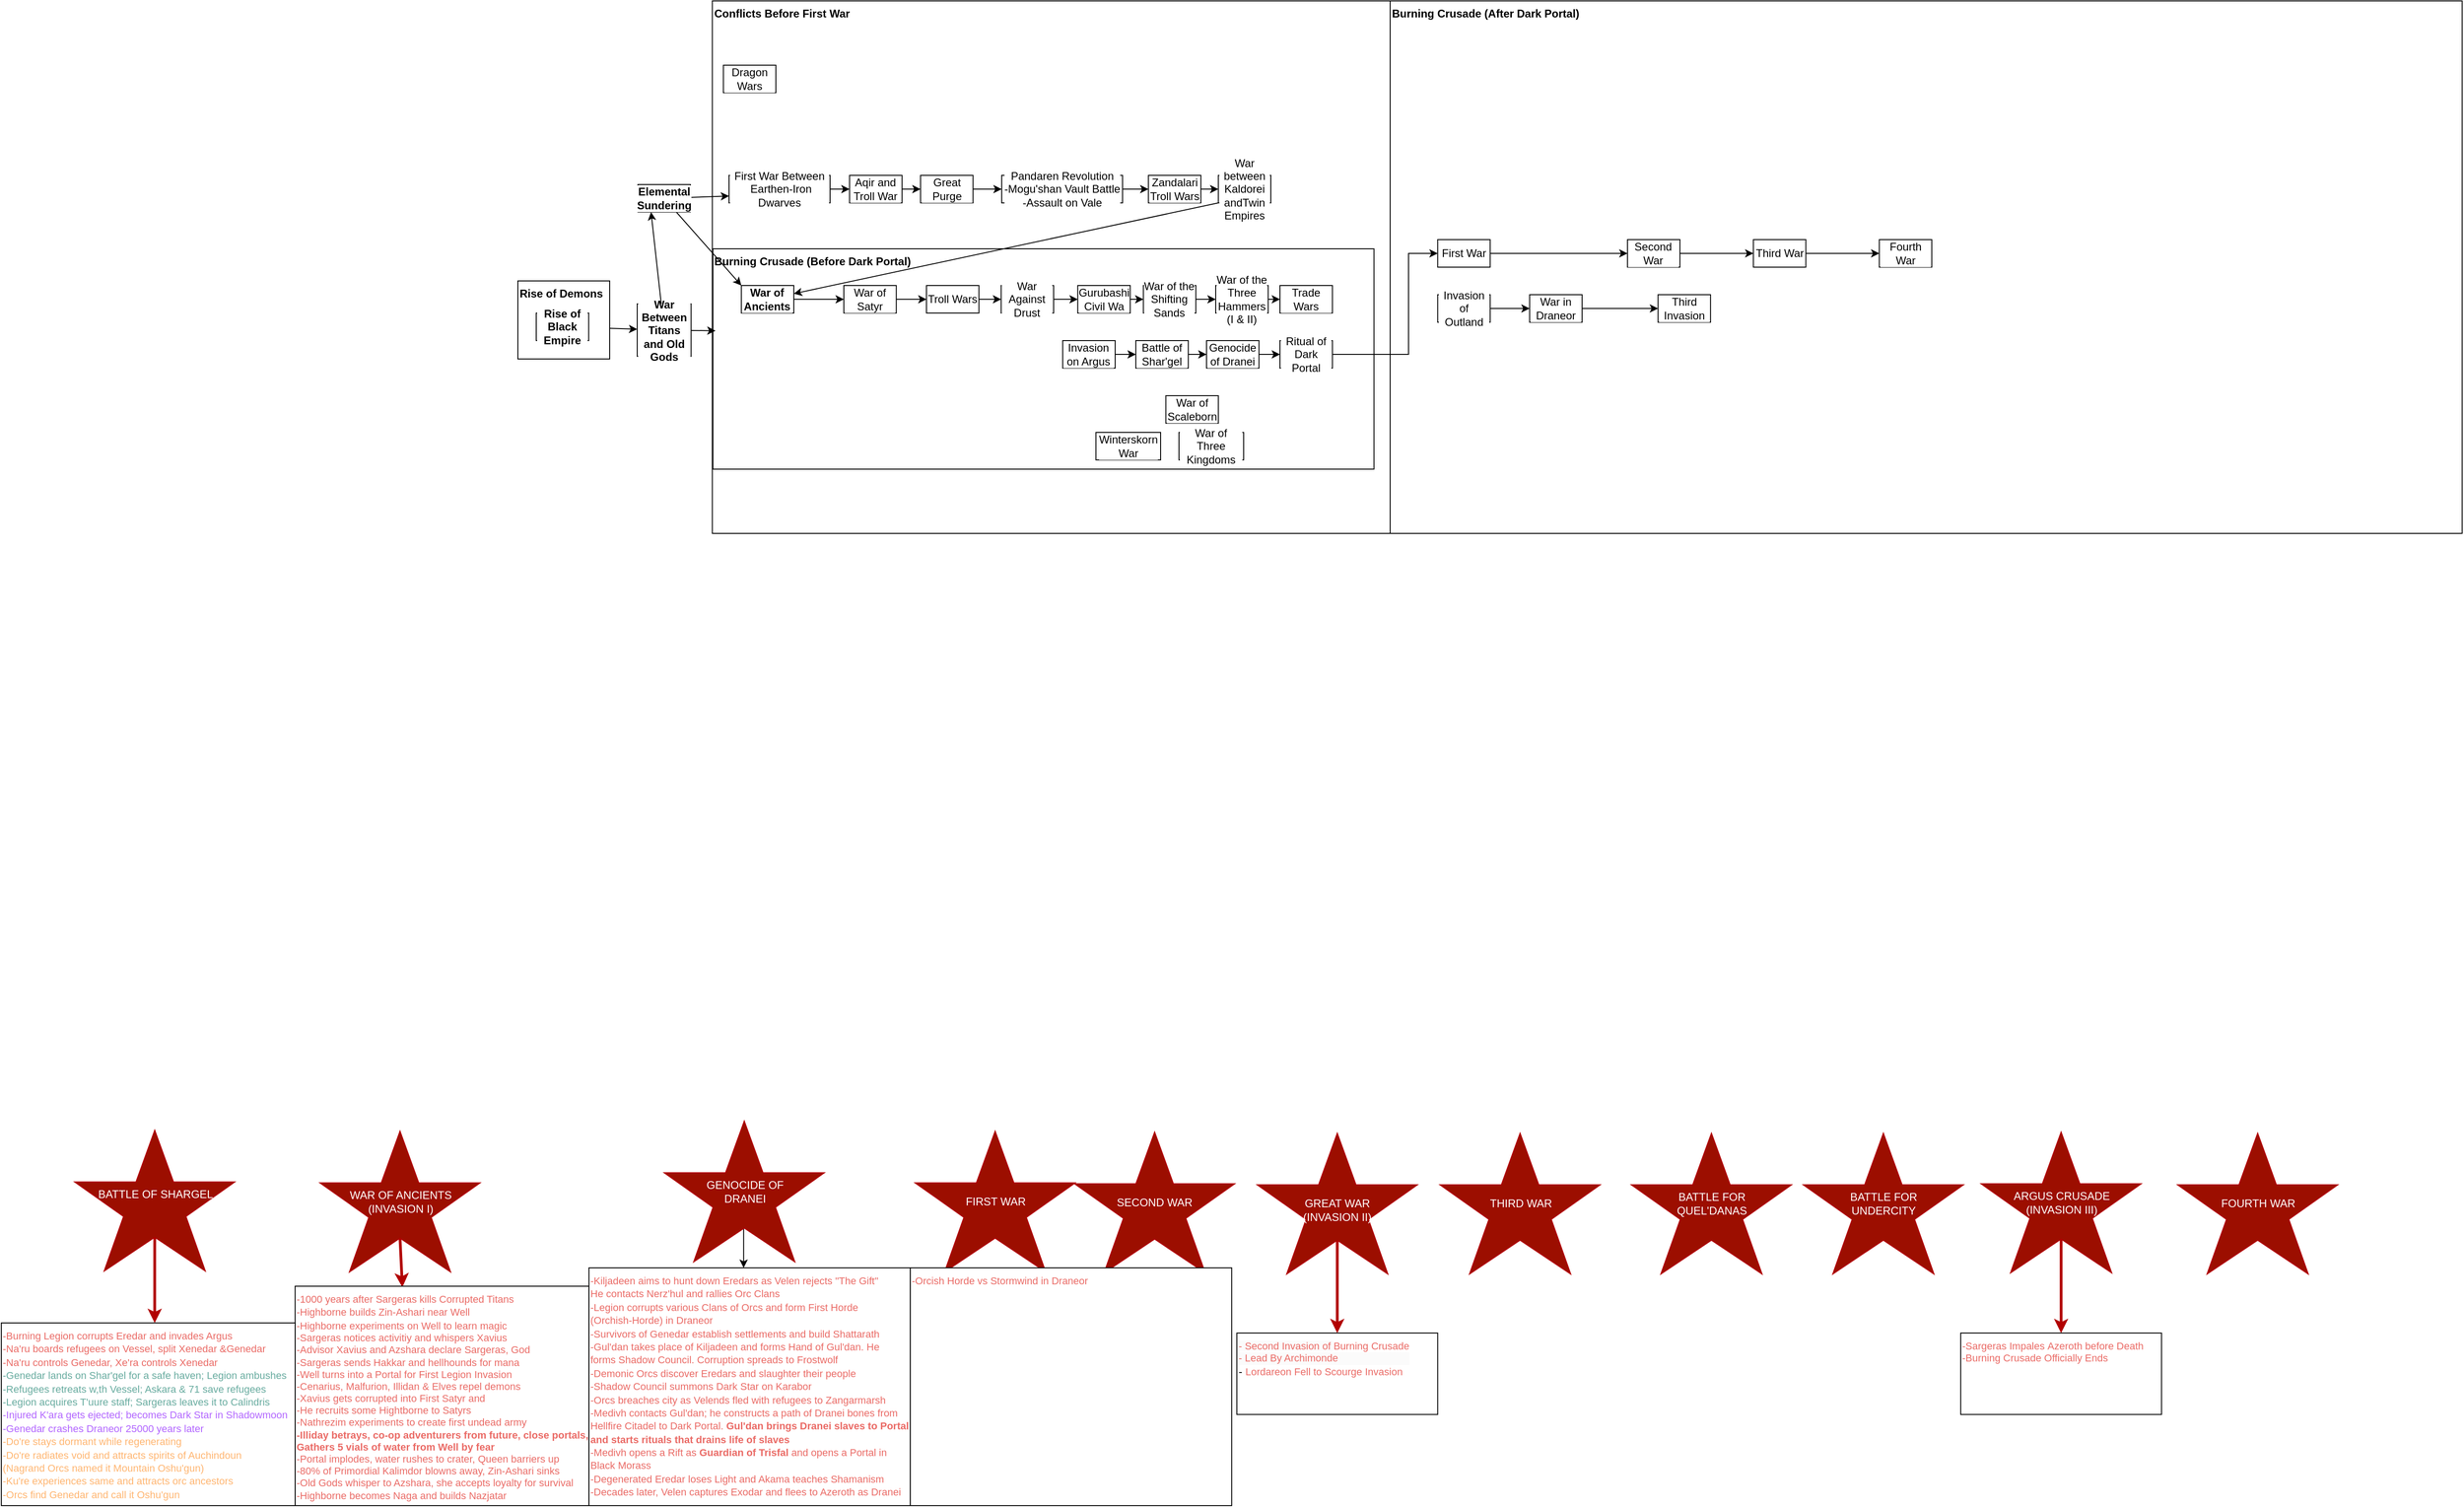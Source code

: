 <mxfile version="25.0.3">
  <diagram name="Page-1" id="KJoU3d3SJdPES4LQAqq6">
    <mxGraphModel dx="2691" dy="-2245" grid="1" gridSize="10" guides="1" tooltips="1" connect="1" arrows="1" fold="1" page="1" pageScale="1" pageWidth="850" pageHeight="1100" math="0" shadow="0">
      <root>
        <mxCell id="0" />
        <mxCell id="1" parent="0" />
        <mxCell id="0KqqUuabSOPp1zFiWMTm-103" style="edgeStyle=orthogonalEdgeStyle;rounded=0;orthogonalLoop=1;jettySize=auto;html=1;entryX=0;entryY=0.5;entryDx=0;entryDy=0;" edge="1" parent="1" target="0KqqUuabSOPp1zFiWMTm-91">
          <mxGeometry relative="1" as="geometry">
            <mxPoint x="1961.76" y="3780" as="sourcePoint" />
          </mxGeometry>
        </mxCell>
        <mxCell id="0KqqUuabSOPp1zFiWMTm-100" value="Burning Crusade (After Dark Portal)" style="rounded=0;whiteSpace=wrap;html=1;strokeColor=default;align=left;verticalAlign=top;fontFamily=Helvetica;fontSize=12;fontColor=#000000;labelBorderColor=none;labelBackgroundColor=default;fillColor=default;fontStyle=1" vertex="1" parent="1">
          <mxGeometry x="1420" y="3300" width="1167.47" height="580" as="geometry" />
        </mxCell>
        <mxCell id="0KqqUuabSOPp1zFiWMTm-1" value="Conflicts Before First War" style="rounded=0;whiteSpace=wrap;html=1;strokeColor=default;align=left;verticalAlign=top;fontFamily=Helvetica;fontSize=12;fontColor=#000000;labelBorderColor=none;labelBackgroundColor=default;fillColor=default;fontStyle=1" vertex="1" parent="1">
          <mxGeometry x="681.79" y="3300" width="738.21" height="580" as="geometry" />
        </mxCell>
        <mxCell id="0KqqUuabSOPp1zFiWMTm-2" value="Burning Crusade (Before Dark Portal)" style="rounded=0;whiteSpace=wrap;html=1;strokeColor=default;align=left;verticalAlign=top;fontFamily=Helvetica;fontSize=12;fontColor=#000000;labelBorderColor=none;labelBackgroundColor=default;fillColor=default;fontStyle=1" vertex="1" parent="1">
          <mxGeometry x="682.38" y="3570" width="720" height="240" as="geometry" />
        </mxCell>
        <mxCell id="0KqqUuabSOPp1zFiWMTm-5" style="edgeStyle=none;shape=connector;rounded=0;orthogonalLoop=1;jettySize=auto;html=1;strokeColor=default;align=center;verticalAlign=middle;fontFamily=Helvetica;fontSize=11;fontColor=default;labelBackgroundColor=default;endArrow=classic;fontStyle=1" edge="1" parent="1" source="0KqqUuabSOPp1zFiWMTm-6" target="0KqqUuabSOPp1zFiWMTm-7">
          <mxGeometry relative="1" as="geometry" />
        </mxCell>
        <mxCell id="0KqqUuabSOPp1zFiWMTm-7" value="War Between Titans and Old Gods" style="rounded=0;whiteSpace=wrap;html=1;strokeColor=default;align=center;verticalAlign=middle;fontFamily=Helvetica;fontSize=12;fontColor=#000000;labelBorderColor=none;labelBackgroundColor=default;fillColor=default;direction=south;fontStyle=1" vertex="1" parent="1">
          <mxGeometry x="600" y="3630" width="58.66" height="57.14" as="geometry" />
        </mxCell>
        <mxCell id="0KqqUuabSOPp1zFiWMTm-11" value="War of Ancients" style="rounded=0;whiteSpace=wrap;html=1;strokeColor=default;align=center;verticalAlign=middle;fontFamily=Helvetica;fontSize=12;fontColor=#000000;labelBorderColor=none;labelBackgroundColor=default;fillColor=default;fontStyle=1" vertex="1" parent="1">
          <mxGeometry x="713.37" y="3610" width="57.14" height="30" as="geometry" />
        </mxCell>
        <mxCell id="0KqqUuabSOPp1zFiWMTm-12" style="rounded=0;orthogonalLoop=1;jettySize=auto;html=1;entryX=0;entryY=0;entryDx=0;entryDy=0;" edge="1" parent="1" source="0KqqUuabSOPp1zFiWMTm-14" target="0KqqUuabSOPp1zFiWMTm-11">
          <mxGeometry relative="1" as="geometry" />
        </mxCell>
        <mxCell id="0KqqUuabSOPp1zFiWMTm-13" style="edgeStyle=none;shape=connector;rounded=0;orthogonalLoop=1;jettySize=auto;html=1;strokeColor=default;align=center;verticalAlign=middle;fontFamily=Helvetica;fontSize=11;fontColor=default;labelBackgroundColor=default;endArrow=classic;entryX=0;entryY=0.75;entryDx=0;entryDy=0;" edge="1" parent="1" source="0KqqUuabSOPp1zFiWMTm-14" target="0KqqUuabSOPp1zFiWMTm-42">
          <mxGeometry relative="1" as="geometry" />
        </mxCell>
        <mxCell id="0KqqUuabSOPp1zFiWMTm-14" value="Elemental Sundering" style="rounded=0;whiteSpace=wrap;html=1;strokeColor=default;align=center;verticalAlign=middle;fontFamily=Helvetica;fontSize=12;fontColor=#000000;labelBorderColor=none;labelBackgroundColor=default;fillColor=default;fontStyle=1" vertex="1" parent="1">
          <mxGeometry x="600.76" y="3500" width="57.14" height="30" as="geometry" />
        </mxCell>
        <mxCell id="0KqqUuabSOPp1zFiWMTm-28" style="edgeStyle=none;shape=connector;rounded=0;orthogonalLoop=1;jettySize=auto;html=1;strokeColor=default;align=center;verticalAlign=middle;fontFamily=Helvetica;fontSize=11;fontColor=default;labelBackgroundColor=default;endArrow=classic;exitX=0;exitY=1;exitDx=0;exitDy=0;" edge="1" parent="1" source="0KqqUuabSOPp1zFiWMTm-29" target="0KqqUuabSOPp1zFiWMTm-11">
          <mxGeometry relative="1" as="geometry" />
        </mxCell>
        <mxCell id="0KqqUuabSOPp1zFiWMTm-29" value="War between Kaldorei andTwin Empires" style="rounded=0;whiteSpace=wrap;html=1;strokeColor=default;align=center;verticalAlign=middle;fontFamily=Helvetica;fontSize=12;fontColor=#000000;labelBorderColor=none;labelBackgroundColor=default;fillColor=default;" vertex="1" parent="1">
          <mxGeometry x="1232.86" y="3490" width="57.14" height="30" as="geometry" />
        </mxCell>
        <mxCell id="0KqqUuabSOPp1zFiWMTm-30" value="" style="edgeStyle=none;shape=connector;rounded=0;orthogonalLoop=1;jettySize=auto;html=1;strokeColor=default;align=center;verticalAlign=middle;fontFamily=Helvetica;fontSize=11;fontColor=default;labelBackgroundColor=default;endArrow=classic;" edge="1" parent="1" source="0KqqUuabSOPp1zFiWMTm-31" target="0KqqUuabSOPp1zFiWMTm-46">
          <mxGeometry relative="1" as="geometry" />
        </mxCell>
        <mxCell id="0KqqUuabSOPp1zFiWMTm-31" value="War of Satyr" style="rounded=0;whiteSpace=wrap;html=1;strokeColor=default;align=center;verticalAlign=middle;fontFamily=Helvetica;fontSize=12;fontColor=#000000;labelBorderColor=none;labelBackgroundColor=default;fillColor=default;" vertex="1" parent="1">
          <mxGeometry x="825.0" y="3610" width="57.14" height="30" as="geometry" />
        </mxCell>
        <mxCell id="0KqqUuabSOPp1zFiWMTm-32" value="" style="edgeStyle=none;shape=connector;rounded=0;orthogonalLoop=1;jettySize=auto;html=1;strokeColor=default;align=center;verticalAlign=middle;fontFamily=Helvetica;fontSize=11;fontColor=default;labelBackgroundColor=default;endArrow=classic;" edge="1" parent="1" source="0KqqUuabSOPp1zFiWMTm-11" target="0KqqUuabSOPp1zFiWMTm-31">
          <mxGeometry relative="1" as="geometry" />
        </mxCell>
        <mxCell id="0KqqUuabSOPp1zFiWMTm-33" style="edgeStyle=none;shape=connector;rounded=0;orthogonalLoop=1;jettySize=auto;html=1;strokeColor=default;align=center;verticalAlign=middle;fontFamily=Helvetica;fontSize=11;fontColor=default;labelBackgroundColor=default;endArrow=classic;" edge="1" parent="1" source="0KqqUuabSOPp1zFiWMTm-34" target="0KqqUuabSOPp1zFiWMTm-29">
          <mxGeometry relative="1" as="geometry">
            <mxPoint x="1240" y="3505" as="targetPoint" />
          </mxGeometry>
        </mxCell>
        <mxCell id="0KqqUuabSOPp1zFiWMTm-34" value="Zandalari Troll Wars" style="rounded=0;whiteSpace=wrap;html=1;strokeColor=default;align=center;verticalAlign=middle;fontFamily=Helvetica;fontSize=12;fontColor=#000000;labelBorderColor=none;labelBackgroundColor=default;fillColor=default;" vertex="1" parent="1">
          <mxGeometry x="1156.71" y="3490" width="57.14" height="30" as="geometry" />
        </mxCell>
        <mxCell id="0KqqUuabSOPp1zFiWMTm-35" value="" style="edgeStyle=none;shape=connector;rounded=0;orthogonalLoop=1;jettySize=auto;html=1;strokeColor=default;align=center;verticalAlign=middle;fontFamily=Helvetica;fontSize=11;fontColor=default;labelBackgroundColor=default;endArrow=classic;" edge="1" parent="1" source="0KqqUuabSOPp1zFiWMTm-36" target="0KqqUuabSOPp1zFiWMTm-34">
          <mxGeometry relative="1" as="geometry" />
        </mxCell>
        <mxCell id="0KqqUuabSOPp1zFiWMTm-36" value="Pandaren Revolution&lt;div&gt;-Mogu&#39;shan Vault Battle&lt;/div&gt;&lt;div&gt;-Assault on Vale&lt;/div&gt;" style="rounded=0;whiteSpace=wrap;html=1;strokeColor=default;align=center;verticalAlign=middle;fontFamily=Helvetica;fontSize=12;fontColor=#000000;labelBorderColor=none;labelBackgroundColor=default;fillColor=default;" vertex="1" parent="1">
          <mxGeometry x="996.92" y="3490" width="131.65" height="30" as="geometry" />
        </mxCell>
        <mxCell id="0KqqUuabSOPp1zFiWMTm-37" value="" style="edgeStyle=none;shape=connector;rounded=0;orthogonalLoop=1;jettySize=auto;html=1;strokeColor=default;align=center;verticalAlign=middle;fontFamily=Helvetica;fontSize=11;fontColor=default;labelBackgroundColor=default;endArrow=classic;" edge="1" parent="1" source="0KqqUuabSOPp1zFiWMTm-38" target="0KqqUuabSOPp1zFiWMTm-36">
          <mxGeometry relative="1" as="geometry" />
        </mxCell>
        <mxCell id="0KqqUuabSOPp1zFiWMTm-38" value="Great Purge" style="rounded=0;whiteSpace=wrap;html=1;strokeColor=default;align=center;verticalAlign=middle;fontFamily=Helvetica;fontSize=12;fontColor=#000000;labelBorderColor=none;labelBackgroundColor=default;fillColor=default;" vertex="1" parent="1">
          <mxGeometry x="908.57" y="3490" width="57.14" height="30" as="geometry" />
        </mxCell>
        <mxCell id="0KqqUuabSOPp1zFiWMTm-39" style="edgeStyle=none;shape=connector;rounded=0;orthogonalLoop=1;jettySize=auto;html=1;entryX=0;entryY=0.5;entryDx=0;entryDy=0;strokeColor=default;align=center;verticalAlign=middle;fontFamily=Helvetica;fontSize=11;fontColor=default;labelBackgroundColor=default;endArrow=classic;" edge="1" parent="1" source="0KqqUuabSOPp1zFiWMTm-40" target="0KqqUuabSOPp1zFiWMTm-38">
          <mxGeometry relative="1" as="geometry" />
        </mxCell>
        <mxCell id="0KqqUuabSOPp1zFiWMTm-40" value="Aqir and Troll War" style="rounded=0;whiteSpace=wrap;html=1;strokeColor=default;align=center;verticalAlign=middle;fontFamily=Helvetica;fontSize=12;fontColor=#000000;labelBorderColor=none;labelBackgroundColor=default;fillColor=default;" vertex="1" parent="1">
          <mxGeometry x="831.25" y="3490" width="57.14" height="30" as="geometry" />
        </mxCell>
        <mxCell id="0KqqUuabSOPp1zFiWMTm-41" style="edgeStyle=none;shape=connector;rounded=0;orthogonalLoop=1;jettySize=auto;html=1;strokeColor=default;align=center;verticalAlign=middle;fontFamily=Helvetica;fontSize=11;fontColor=default;labelBackgroundColor=default;endArrow=classic;" edge="1" parent="1" source="0KqqUuabSOPp1zFiWMTm-42" target="0KqqUuabSOPp1zFiWMTm-40">
          <mxGeometry relative="1" as="geometry" />
        </mxCell>
        <mxCell id="0KqqUuabSOPp1zFiWMTm-42" value="First War Between&lt;div&gt;&amp;nbsp;Earthen-Iron Dwarves&lt;/div&gt;" style="rounded=0;whiteSpace=wrap;html=1;strokeColor=default;align=center;verticalAlign=middle;fontFamily=Helvetica;fontSize=12;fontColor=#000000;labelBorderColor=none;labelBackgroundColor=default;fillColor=default;" vertex="1" parent="1">
          <mxGeometry x="700" y="3490" width="110" height="30" as="geometry" />
        </mxCell>
        <mxCell id="0KqqUuabSOPp1zFiWMTm-43" style="edgeStyle=none;shape=connector;rounded=0;orthogonalLoop=1;jettySize=auto;html=1;entryX=0.25;entryY=1;entryDx=0;entryDy=0;strokeColor=default;align=center;verticalAlign=middle;fontFamily=Helvetica;fontSize=11;fontColor=default;labelBackgroundColor=default;endArrow=classic;" edge="1" parent="1" source="0KqqUuabSOPp1zFiWMTm-7" target="0KqqUuabSOPp1zFiWMTm-14">
          <mxGeometry relative="1" as="geometry" />
        </mxCell>
        <mxCell id="0KqqUuabSOPp1zFiWMTm-44" style="edgeStyle=none;shape=connector;rounded=0;orthogonalLoop=1;jettySize=auto;html=1;entryX=0.004;entryY=0.372;entryDx=0;entryDy=0;entryPerimeter=0;strokeColor=default;align=center;verticalAlign=middle;fontFamily=Helvetica;fontSize=11;fontColor=default;labelBackgroundColor=default;endArrow=classic;" edge="1" parent="1" source="0KqqUuabSOPp1zFiWMTm-7" target="0KqqUuabSOPp1zFiWMTm-2">
          <mxGeometry relative="1" as="geometry" />
        </mxCell>
        <mxCell id="0KqqUuabSOPp1zFiWMTm-45" value="" style="edgeStyle=none;shape=connector;rounded=0;orthogonalLoop=1;jettySize=auto;html=1;strokeColor=default;align=center;verticalAlign=middle;fontFamily=Helvetica;fontSize=11;fontColor=default;labelBackgroundColor=default;endArrow=classic;" edge="1" parent="1" source="0KqqUuabSOPp1zFiWMTm-46" target="0KqqUuabSOPp1zFiWMTm-48">
          <mxGeometry relative="1" as="geometry" />
        </mxCell>
        <mxCell id="0KqqUuabSOPp1zFiWMTm-46" value="Troll Wars" style="rounded=0;whiteSpace=wrap;html=1;strokeColor=default;align=center;verticalAlign=middle;fontFamily=Helvetica;fontSize=12;fontColor=#000000;labelBorderColor=none;labelBackgroundColor=default;fillColor=default;" vertex="1" parent="1">
          <mxGeometry x="915.0" y="3610" width="57.14" height="30" as="geometry" />
        </mxCell>
        <mxCell id="0KqqUuabSOPp1zFiWMTm-47" value="" style="edgeStyle=none;shape=connector;rounded=0;orthogonalLoop=1;jettySize=auto;html=1;strokeColor=default;align=center;verticalAlign=middle;fontFamily=Helvetica;fontSize=11;fontColor=default;labelBackgroundColor=default;endArrow=classic;" edge="1" parent="1" source="0KqqUuabSOPp1zFiWMTm-48" target="0KqqUuabSOPp1zFiWMTm-50">
          <mxGeometry relative="1" as="geometry" />
        </mxCell>
        <mxCell id="0KqqUuabSOPp1zFiWMTm-48" value="War Against Drust" style="rounded=0;whiteSpace=wrap;html=1;strokeColor=default;align=center;verticalAlign=middle;fontFamily=Helvetica;fontSize=12;fontColor=#000000;labelBorderColor=none;labelBackgroundColor=default;fillColor=default;" vertex="1" parent="1">
          <mxGeometry x="996.34" y="3610" width="57.14" height="30" as="geometry" />
        </mxCell>
        <mxCell id="0KqqUuabSOPp1zFiWMTm-49" value="" style="edgeStyle=none;shape=connector;rounded=0;orthogonalLoop=1;jettySize=auto;html=1;strokeColor=default;align=center;verticalAlign=middle;fontFamily=Helvetica;fontSize=11;fontColor=default;labelBackgroundColor=default;endArrow=classic;" edge="1" parent="1" source="0KqqUuabSOPp1zFiWMTm-50" target="0KqqUuabSOPp1zFiWMTm-52">
          <mxGeometry relative="1" as="geometry" />
        </mxCell>
        <mxCell id="0KqqUuabSOPp1zFiWMTm-50" value="Gurubashi Civil Wa" style="rounded=0;whiteSpace=wrap;html=1;strokeColor=default;align=center;verticalAlign=middle;fontFamily=Helvetica;fontSize=12;fontColor=#000000;labelBorderColor=none;labelBackgroundColor=default;fillColor=default;" vertex="1" parent="1">
          <mxGeometry x="1079.75" y="3610" width="57.14" height="30" as="geometry" />
        </mxCell>
        <mxCell id="0KqqUuabSOPp1zFiWMTm-51" value="" style="edgeStyle=none;shape=connector;rounded=0;orthogonalLoop=1;jettySize=auto;html=1;strokeColor=default;align=center;verticalAlign=middle;fontFamily=Helvetica;fontSize=11;fontColor=default;labelBackgroundColor=default;endArrow=classic;" edge="1" parent="1" source="0KqqUuabSOPp1zFiWMTm-52" target="0KqqUuabSOPp1zFiWMTm-54">
          <mxGeometry relative="1" as="geometry" />
        </mxCell>
        <mxCell id="0KqqUuabSOPp1zFiWMTm-52" value="War of the Shifting Sands" style="rounded=0;whiteSpace=wrap;html=1;strokeColor=default;align=center;verticalAlign=middle;fontFamily=Helvetica;fontSize=12;fontColor=#000000;labelBorderColor=none;labelBackgroundColor=default;fillColor=default;" vertex="1" parent="1">
          <mxGeometry x="1151.24" y="3610" width="57.14" height="30" as="geometry" />
        </mxCell>
        <mxCell id="0KqqUuabSOPp1zFiWMTm-53" value="" style="edgeStyle=none;shape=connector;rounded=0;orthogonalLoop=1;jettySize=auto;html=1;strokeColor=default;align=center;verticalAlign=middle;fontFamily=Helvetica;fontSize=11;fontColor=default;labelBackgroundColor=default;endArrow=classic;" edge="1" parent="1" source="0KqqUuabSOPp1zFiWMTm-54" target="0KqqUuabSOPp1zFiWMTm-55">
          <mxGeometry relative="1" as="geometry" />
        </mxCell>
        <mxCell id="0KqqUuabSOPp1zFiWMTm-54" value="War of the Three Hammers&lt;div&gt;(I &amp;amp; II)&lt;/div&gt;" style="rounded=0;whiteSpace=wrap;html=1;strokeColor=default;align=center;verticalAlign=middle;fontFamily=Helvetica;fontSize=12;fontColor=#000000;labelBorderColor=none;labelBackgroundColor=default;fillColor=default;" vertex="1" parent="1">
          <mxGeometry x="1230" y="3610" width="57.14" height="30" as="geometry" />
        </mxCell>
        <mxCell id="0KqqUuabSOPp1zFiWMTm-55" value="Trade Wars" style="rounded=0;whiteSpace=wrap;html=1;strokeColor=default;align=center;verticalAlign=middle;fontFamily=Helvetica;fontSize=12;fontColor=#000000;labelBorderColor=none;labelBackgroundColor=default;fillColor=default;" vertex="1" parent="1">
          <mxGeometry x="1300.0" y="3610" width="57.14" height="30" as="geometry" />
        </mxCell>
        <mxCell id="0KqqUuabSOPp1zFiWMTm-58" style="edgeStyle=orthogonalEdgeStyle;rounded=0;orthogonalLoop=1;jettySize=auto;html=1;entryX=0.522;entryY=0;entryDx=0;entryDy=0;exitX=0.5;exitY=0.76;exitDx=0;exitDy=0;exitPerimeter=0;entryPerimeter=0;strokeColor=#b20000;strokeWidth=3;" edge="1" parent="1" source="0KqqUuabSOPp1zFiWMTm-59" target="0KqqUuabSOPp1zFiWMTm-74">
          <mxGeometry relative="1" as="geometry">
            <Array as="points">
              <mxPoint x="74.41" y="4657" />
            </Array>
          </mxGeometry>
        </mxCell>
        <mxCell id="0KqqUuabSOPp1zFiWMTm-59" value="BATTLE OF SHARGEL&lt;div&gt;&lt;br&gt;&lt;/div&gt;" style="verticalLabelPosition=middle;verticalAlign=middle;html=1;shape=mxgraph.basic.star;fillColor=#9C0E00;strokeColor=#B20000;fontColor=#ffffff;labelPosition=center;align=center;" vertex="1" parent="1">
          <mxGeometry x="-12.84" y="4530" width="174.75" height="153.63" as="geometry" />
        </mxCell>
        <mxCell id="0KqqUuabSOPp1zFiWMTm-60" value="&lt;div&gt;WAR OF ANCIENTS&lt;/div&gt;&lt;div&gt;(INVASION I)&lt;/div&gt;" style="verticalLabelPosition=middle;verticalAlign=middle;html=1;shape=mxgraph.basic.star;fillColor=#9C0E00;strokeColor=#B20000;fontColor=#ffffff;labelPosition=center;align=center;" vertex="1" parent="1">
          <mxGeometry x="254.27" y="4531" width="174.75" height="153.63" as="geometry" />
        </mxCell>
        <mxCell id="0KqqUuabSOPp1zFiWMTm-61" value="" style="edgeStyle=none;shape=connector;rounded=0;orthogonalLoop=1;jettySize=auto;html=1;entryX=0.365;entryY=0.005;entryDx=0;entryDy=0;strokeColor=#B20000;align=center;verticalAlign=middle;fontFamily=Helvetica;fontSize=11;fontColor=#EA6B66;labelBackgroundColor=none;resizable=1;endArrow=classic;fillColor=#e51400;strokeWidth=3;exitX=0.5;exitY=0.76;exitDx=0;exitDy=0;exitPerimeter=0;entryPerimeter=0;" edge="1" parent="1" source="0KqqUuabSOPp1zFiWMTm-60" target="0KqqUuabSOPp1zFiWMTm-62">
          <mxGeometry x="0.2" y="-3" relative="1" as="geometry">
            <mxPoint as="offset" />
            <mxPoint x="347.41" y="4780" as="targetPoint" />
          </mxGeometry>
        </mxCell>
        <mxCell id="0KqqUuabSOPp1zFiWMTm-62" value="&lt;span style=&quot;color: rgb(234, 107, 102); font-size: 11px; text-wrap-mode: nowrap;&quot;&gt;-1000 years after Sargeras kills Corrupted Titans&lt;/span&gt;&lt;div&gt;&lt;font color=&quot;#ea6b66&quot;&gt;&lt;span style=&quot;font-size: 11px; text-wrap-mode: nowrap;&quot;&gt;-Highborne builds Zin-Ashari near Well&lt;br&gt;&lt;/span&gt;&lt;/font&gt;&lt;div&gt;&lt;span style=&quot;color: rgb(234, 107, 102); font-size: 11px; text-wrap-mode: nowrap;&quot;&gt;-Highborne e&lt;/span&gt;&lt;span style=&quot;color: rgb(234, 107, 102); font-size: 11px; text-wrap-mode: nowrap; background-color: initial;&quot;&gt;xperiments on Well to learn magic&lt;/span&gt;&lt;/div&gt;&lt;div&gt;&lt;div style=&quot;color: rgb(234, 107, 102); font-size: 11px; text-wrap-mode: nowrap;&quot;&gt;-Sargeras notices activitiy and whispers Xavius&lt;/div&gt;&lt;div style=&quot;color: rgb(234, 107, 102); font-size: 11px; text-wrap-mode: nowrap;&quot;&gt;-Advisor Xavius and Azshara declare Sargeras, God&lt;/div&gt;&lt;div style=&quot;color: rgb(234, 107, 102); font-size: 11px; text-wrap-mode: nowrap;&quot;&gt;-Sargeras sends Hakkar and hellhounds for mana&lt;span style=&quot;background-color: initial;&quot;&gt;&amp;nbsp;&lt;/span&gt;&lt;/div&gt;&lt;div style=&quot;color: rgb(234, 107, 102); font-size: 11px; text-wrap-mode: nowrap;&quot;&gt;-Well turns into a Portal for First Legion Invasion&lt;span style=&quot;background-color: initial;&quot;&gt;&amp;nbsp;&lt;/span&gt;&lt;/div&gt;&lt;div style=&quot;color: rgb(234, 107, 102); font-size: 11px; text-wrap-mode: nowrap;&quot;&gt;&lt;span style=&quot;background-color: initial;&quot;&gt;-Cenarius, Malfurion, Illidan &amp;amp; Elves repel demons&lt;/span&gt;&lt;/div&gt;&lt;div style=&quot;color: rgb(234, 107, 102); font-size: 11px; text-wrap-mode: nowrap;&quot;&gt;&lt;span style=&quot;background-color: initial;&quot;&gt;-Xavius gets corrupted into First Satyr and&lt;/span&gt;&lt;/div&gt;&lt;div style=&quot;color: rgb(234, 107, 102); font-size: 11px; text-wrap-mode: nowrap;&quot;&gt;&lt;span style=&quot;background-color: initial;&quot;&gt;-He recruits some Hightborne to Satyrs&lt;/span&gt;&lt;/div&gt;&lt;div style=&quot;color: rgb(234, 107, 102); font-size: 11px; text-wrap-mode: nowrap;&quot;&gt;&lt;span style=&quot;background-color: initial;&quot;&gt;-Nathrezim experiments to create first undead army&lt;/span&gt;&lt;/div&gt;&lt;div style=&quot;color: rgb(234, 107, 102); font-size: 11px; text-wrap-mode: nowrap;&quot;&gt;&lt;span style=&quot;background-color: initial;&quot;&gt;&lt;b&gt;-Illiday betrays, co-op adventurers from future, close portals,&lt;/b&gt;&lt;/span&gt;&lt;/div&gt;&lt;div style=&quot;color: rgb(234, 107, 102); font-size: 11px; text-wrap-mode: nowrap;&quot;&gt;&lt;span style=&quot;background-color: initial;&quot;&gt;&lt;b&gt;Gathers 5 vials of water from Well by fear&lt;/b&gt;&lt;/span&gt;&lt;/div&gt;&lt;div style=&quot;color: rgb(234, 107, 102); font-size: 11px; text-wrap-mode: nowrap;&quot;&gt;&lt;span style=&quot;background-color: initial;&quot;&gt;-Portal implodes, water rushes to crater, Queen barriers up&lt;span style=&quot;white-space: pre;&quot;&gt;&#x9;&lt;/span&gt;&lt;/span&gt;&lt;/div&gt;&lt;div style=&quot;color: rgb(234, 107, 102); font-size: 11px; text-wrap-mode: nowrap;&quot;&gt;-80% of Primordial Kalimdor blowns away,&amp;nbsp;&lt;span style=&quot;background-color: initial;&quot;&gt;Zin-Ashari sinks&lt;/span&gt;&lt;/div&gt;&lt;div style=&quot;color: rgb(234, 107, 102); font-size: 11px; text-wrap-mode: nowrap;&quot;&gt;&lt;span style=&quot;background-color: initial;&quot;&gt;-Old Gods whisper to Azshara, she accepts loyalty for survival&lt;/span&gt;&lt;/div&gt;&lt;div style=&quot;color: rgb(234, 107, 102); font-size: 11px; text-wrap-mode: nowrap;&quot;&gt;&lt;span style=&quot;background-color: initial;&quot;&gt;-Highborne becomes Naga and builds Nazjatar&lt;/span&gt;&lt;/div&gt;&lt;/div&gt;&lt;/div&gt;" style="whiteSpace=wrap;html=1;align=left;verticalAlign=top;" vertex="1" parent="1">
          <mxGeometry x="227.41" y="4700" width="320" height="239" as="geometry" />
        </mxCell>
        <mxCell id="0KqqUuabSOPp1zFiWMTm-63" value="FIRST WAR" style="verticalLabelPosition=middle;verticalAlign=middle;html=1;shape=mxgraph.basic.star;fillColor=#9C0E00;strokeColor=#B20000;fontColor=#ffffff;labelPosition=center;align=center;" vertex="1" parent="1">
          <mxGeometry x="902.41" y="4531" width="174.75" height="153.63" as="geometry" />
        </mxCell>
        <mxCell id="0KqqUuabSOPp1zFiWMTm-64" value="SECOND WAR" style="verticalLabelPosition=middle;verticalAlign=middle;html=1;shape=mxgraph.basic.star;fillColor=#9C0E00;strokeColor=#B20000;fontColor=#ffffff;labelPosition=center;align=center;" vertex="1" parent="1">
          <mxGeometry x="1076.12" y="4532" width="174.75" height="153.63" as="geometry" />
        </mxCell>
        <mxCell id="0KqqUuabSOPp1zFiWMTm-65" value="" style="edgeStyle=none;shape=connector;rounded=0;orthogonalLoop=1;jettySize=auto;html=1;strokeColor=#B20000;align=center;verticalAlign=middle;fontFamily=Helvetica;fontSize=11;fontColor=#EA6B66;labelBackgroundColor=none;resizable=1;endArrow=classic;fillColor=#e51400;strokeWidth=3;fontStyle=1;exitX=0.5;exitY=0.76;exitDx=0;exitDy=0;exitPerimeter=0;" edge="1" parent="1" source="0KqqUuabSOPp1zFiWMTm-66" target="0KqqUuabSOPp1zFiWMTm-67">
          <mxGeometry relative="1" as="geometry">
            <mxPoint x="1359.78" y="4741" as="targetPoint" />
          </mxGeometry>
        </mxCell>
        <mxCell id="0KqqUuabSOPp1zFiWMTm-66" value="&lt;div&gt;&lt;span style=&quot;background-color: initial;&quot;&gt;&lt;font&gt;&lt;br&gt;&lt;/font&gt;&lt;/span&gt;&lt;/div&gt;&lt;div&gt;&lt;span style=&quot;background-color: initial;&quot;&gt;&lt;font&gt;GREAT WAR&lt;/font&gt;&lt;/span&gt;&lt;/div&gt;&lt;div&gt;&lt;font&gt;(INVASION II)&lt;/font&gt;&lt;/div&gt;" style="verticalLabelPosition=middle;verticalAlign=middle;html=1;shape=mxgraph.basic.star;fillColor=#9C0E00;strokeColor=#B20000;fontColor=#ffffff;labelPosition=center;align=center;" vertex="1" parent="1">
          <mxGeometry x="1275.03" y="4533.18" width="174.75" height="153.63" as="geometry" />
        </mxCell>
        <mxCell id="0KqqUuabSOPp1zFiWMTm-67" value="&lt;span style=&quot;color: rgb(234, 107, 102); font-family: Helvetica; font-size: 11px; font-style: normal; font-variant-ligatures: normal; font-variant-caps: normal; letter-spacing: normal; orphans: 2; text-indent: 0px; text-transform: none; widows: 2; word-spacing: 0px; -webkit-text-stroke-width: 0px; white-space: nowrap; background-color: rgb(251, 251, 251); text-decoration-thickness: initial; text-decoration-style: initial; text-decoration-color: initial; float: none; display: inline !important;&quot;&gt;- Second Invasion of&amp;nbsp;&lt;/span&gt;&lt;span style=&quot;color: rgb(234, 107, 102); font-size: 11px; text-wrap-mode: nowrap;&quot;&gt;Burning Crusade&lt;/span&gt;&lt;div style=&quot;forced-color-adjust: none; color: rgb(234, 107, 102); font-family: Helvetica; font-size: 11px; font-style: normal; font-variant-ligatures: normal; font-variant-caps: normal; letter-spacing: normal; orphans: 2; text-indent: 0px; text-transform: none; widows: 2; word-spacing: 0px; -webkit-text-stroke-width: 0px; white-space: nowrap; background-color: rgb(251, 251, 251); text-decoration-thickness: initial; text-decoration-style: initial; text-decoration-color: initial;&quot;&gt;- Lead By Archimonde&lt;/div&gt;&lt;div&gt;-&amp;nbsp;&lt;span style=&quot;color: rgb(234, 107, 102); font-size: 11px; text-align: center; text-wrap-mode: nowrap; background-color: initial;&quot;&gt;Lordareon Fell to&amp;nbsp;&lt;/span&gt;&lt;span style=&quot;color: rgb(234, 107, 102); font-size: 11px; text-align: center; text-wrap-mode: nowrap; background-color: initial;&quot;&gt;Scourge Invasion&lt;/span&gt;&lt;/div&gt;" style="whiteSpace=wrap;html=1;align=left;verticalAlign=top;fontStyle=0" vertex="1" parent="1">
          <mxGeometry x="1253.05" y="4751" width="218.71" height="88.71" as="geometry" />
        </mxCell>
        <mxCell id="0KqqUuabSOPp1zFiWMTm-68" value="THIRD WAR" style="verticalLabelPosition=middle;verticalAlign=middle;html=1;shape=mxgraph.basic.star;fillColor=#9C0E00;strokeColor=#B20000;fontColor=#ffffff;labelPosition=center;align=center;" vertex="1" parent="1">
          <mxGeometry x="1474.14" y="4533.18" width="174.75" height="153.63" as="geometry" />
        </mxCell>
        <mxCell id="0KqqUuabSOPp1zFiWMTm-69" value="BATTLE FOR&lt;div&gt;QUEL&#39;DANAS&lt;/div&gt;" style="verticalLabelPosition=middle;verticalAlign=middle;html=1;shape=mxgraph.basic.star;fillColor=#9C0E00;strokeColor=#B20000;fontColor=#ffffff;labelPosition=center;align=center;" vertex="1" parent="1">
          <mxGeometry x="1682.53" y="4533.18" width="174.75" height="153.63" as="geometry" />
        </mxCell>
        <mxCell id="0KqqUuabSOPp1zFiWMTm-70" value="BATTLE FOR&lt;div&gt;UNDERCITY&lt;/div&gt;" style="verticalLabelPosition=middle;verticalAlign=middle;html=1;shape=mxgraph.basic.star;fillColor=#9C0E00;strokeColor=#B20000;fontColor=#ffffff;labelPosition=center;align=center;" vertex="1" parent="1">
          <mxGeometry x="1869.78" y="4533.18" width="174.75" height="153.63" as="geometry" />
        </mxCell>
        <mxCell id="0KqqUuabSOPp1zFiWMTm-71" value="" style="edgeStyle=none;shape=connector;rounded=0;orthogonalLoop=1;jettySize=auto;html=1;strokeColor=#b20000;align=center;verticalAlign=middle;fontFamily=Helvetica;fontSize=11;fontColor=#EA6B66;labelBackgroundColor=none;resizable=1;endArrow=classic;fillColor=#e51400;strokeWidth=3;exitX=0.5;exitY=0.76;exitDx=0;exitDy=0;exitPerimeter=0;" edge="1" parent="1" source="0KqqUuabSOPp1zFiWMTm-72" target="0KqqUuabSOPp1zFiWMTm-73">
          <mxGeometry relative="1" as="geometry">
            <mxPoint x="2142.36" y="4787" as="targetPoint" />
          </mxGeometry>
        </mxCell>
        <mxCell id="0KqqUuabSOPp1zFiWMTm-72" value="&lt;div&gt;ARGUS CRUSADE&lt;/div&gt;&lt;div&gt;(INVASION III)&lt;/div&gt;" style="verticalLabelPosition=middle;verticalAlign=middle;html=1;shape=mxgraph.basic.star;fillColor=#9C0E00;strokeColor=#B20000;fontColor=#ffffff;labelPosition=center;align=center;" vertex="1" parent="1">
          <mxGeometry x="2063.36" y="4532" width="174.75" height="153.63" as="geometry" />
        </mxCell>
        <mxCell id="0KqqUuabSOPp1zFiWMTm-73" value="&lt;span style=&quot;color: rgb(234, 107, 102); font-size: 11px; text-wrap-mode: nowrap;&quot;&gt;-Sargeras Impales&lt;/span&gt;&lt;span style=&quot;color: rgb(234, 107, 102); font-size: 11px; text-wrap-mode: nowrap; background-color: initial;&quot;&gt;&amp;nbsp;Azeroth before Death&lt;/span&gt;&lt;div style=&quot;color: rgb(234, 107, 102); font-size: 11px; text-wrap-mode: nowrap;&quot;&gt;-Burning Crusade Officially Ends&lt;/div&gt;" style="whiteSpace=wrap;html=1;align=left;verticalAlign=top;fontStyle=0" vertex="1" parent="1">
          <mxGeometry x="2041.38" y="4751" width="218.71" height="88.71" as="geometry" />
        </mxCell>
        <mxCell id="0KqqUuabSOPp1zFiWMTm-74" value="&lt;font color=&quot;#ea6b66&quot;&gt;&lt;span style=&quot;font-size: 11px; text-wrap-mode: nowrap;&quot;&gt;-Burning Legion corrupts Eredar and invades Argus&lt;/span&gt;&lt;/font&gt;&lt;div&gt;&lt;font color=&quot;#ea6b66&quot;&gt;&lt;span style=&quot;font-size: 11px; text-wrap-mode: nowrap;&quot;&gt;-Na&#39;ru boards refugees on Vessel, split&amp;nbsp;&lt;/span&gt;&lt;/font&gt;&lt;span style=&quot;font-size: 11px; text-wrap-mode: nowrap; color: rgb(234, 107, 102); background-color: initial;&quot;&gt;Xenedar &amp;amp;Genedar&lt;/span&gt;&lt;/div&gt;&lt;div&gt;&lt;font color=&quot;#ea6b66&quot;&gt;&lt;span style=&quot;font-size: 11px; text-wrap-mode: nowrap;&quot;&gt;-Na&#39;ru controls Genedar, Xe&#39;ra controls Xenedar&lt;/span&gt;&lt;/font&gt;&lt;/div&gt;&lt;div&gt;&lt;span style=&quot;font-size: 11px; text-wrap-mode: nowrap;&quot;&gt;&lt;font color=&quot;#67ab9f&quot;&gt;-Genedar lands on Shar&#39;gel for a safe haven; Legion ambushes&lt;/font&gt;&lt;/span&gt;&lt;/div&gt;&lt;div&gt;&lt;span style=&quot;font-size: 11px; text-wrap-mode: nowrap;&quot;&gt;&lt;font color=&quot;#67ab9f&quot;&gt;-Refugees retreats w,th Vessel; Askara &amp;amp; 71 save refugees&lt;/font&gt;&lt;/span&gt;&lt;/div&gt;&lt;div&gt;&lt;span style=&quot;font-size: 11px; text-wrap-mode: nowrap;&quot;&gt;&lt;font color=&quot;#67ab9f&quot;&gt;-Legion acquires T&#39;uure staff; Sargeras leaves it to Calindris&lt;/font&gt;&lt;/span&gt;&lt;/div&gt;&lt;div&gt;&lt;span style=&quot;font-size: 11px; text-wrap-mode: nowrap;&quot;&gt;&lt;font color=&quot;#b266ff&quot;&gt;-Injured K&#39;ara gets ejected; becomes Dark Star in Shadowmoon&lt;br&gt;&lt;/font&gt;&lt;/span&gt;&lt;div&gt;&lt;div&gt;&lt;div&gt;&lt;span style=&quot;font-size: 11px; text-wrap-mode: nowrap;&quot;&gt;&lt;font color=&quot;#b266ff&quot;&gt;-Genedar crashes Draneor 25000 years later&lt;/font&gt;&lt;/span&gt;&lt;/div&gt;&lt;div&gt;&lt;span style=&quot;font-size: 11px; text-wrap-mode: nowrap;&quot;&gt;&lt;font color=&quot;#ffb570&quot;&gt;-Do&#39;re stays dormant while regenerating&lt;/font&gt;&lt;/span&gt;&lt;/div&gt;&lt;div&gt;&lt;span style=&quot;font-size: 11px; text-wrap-mode: nowrap;&quot;&gt;&lt;font color=&quot;#ffb570&quot;&gt;-Do&#39;re radiates void and attracts spirits of Auchindoun&lt;/font&gt;&lt;/span&gt;&lt;/div&gt;&lt;div&gt;&lt;span style=&quot;font-size: 11px; text-wrap-mode: nowrap;&quot;&gt;&lt;font color=&quot;#ffb570&quot;&gt;(Nagrand Orcs named it Mountain Oshu&#39;gun)&lt;/font&gt;&lt;/span&gt;&lt;/div&gt;&lt;div&gt;&lt;span style=&quot;font-size: 11px; text-wrap-mode: nowrap;&quot;&gt;&lt;font color=&quot;#ffb570&quot;&gt;-Ku&#39;re experiences same and attracts orc ancestors&lt;/font&gt;&lt;/span&gt;&lt;/div&gt;&lt;div&gt;&lt;font color=&quot;#ffb570&quot;&gt;&lt;span style=&quot;font-size: 11px; text-wrap-mode: nowrap;&quot;&gt;-Orcs find Genedar and call it&amp;nbsp;&lt;/span&gt;&lt;span style=&quot;font-size: 11px; text-wrap-mode: nowrap; background-color: initial;&quot;&gt;Oshu&#39;gun&lt;/span&gt;&lt;/font&gt;&lt;/div&gt;&lt;/div&gt;&lt;/div&gt;&lt;/div&gt;" style="html=1;align=left;verticalAlign=top;whiteSpace=wrap;" vertex="1" parent="1">
          <mxGeometry x="-92.55" y="4740" width="320" height="199" as="geometry" />
        </mxCell>
        <mxCell id="0KqqUuabSOPp1zFiWMTm-75" style="edgeStyle=orthogonalEdgeStyle;rounded=0;orthogonalLoop=1;jettySize=auto;html=1;exitX=0.496;exitY=0.747;exitDx=0;exitDy=0;exitPerimeter=0;" edge="1" parent="1" source="0KqqUuabSOPp1zFiWMTm-76" target="0KqqUuabSOPp1zFiWMTm-77">
          <mxGeometry relative="1" as="geometry">
            <Array as="points">
              <mxPoint x="716.41" y="4680" />
              <mxPoint x="716.41" y="4680" />
            </Array>
          </mxGeometry>
        </mxCell>
        <mxCell id="0KqqUuabSOPp1zFiWMTm-76" value="GENOCIDE OF&lt;div&gt;DRANEI&lt;/div&gt;" style="verticalLabelPosition=middle;verticalAlign=middle;html=1;shape=mxgraph.basic.star;fillColor=#9C0E00;strokeColor=#B20000;fontColor=#ffffff;labelPosition=center;align=center;" vertex="1" parent="1">
          <mxGeometry x="629.2" y="4520" width="174.75" height="153.63" as="geometry" />
        </mxCell>
        <mxCell id="0KqqUuabSOPp1zFiWMTm-77" value="&lt;div&gt;&lt;font color=&quot;#ea6b66&quot;&gt;&lt;span style=&quot;font-size: 11px; text-wrap-mode: nowrap;&quot;&gt;-Kiljadeen aims to hunt down Eredars as Velen rejects &quot;The Gift&quot;&lt;/span&gt;&lt;/font&gt;&lt;/div&gt;&lt;div&gt;&lt;font color=&quot;#ea6b66&quot;&gt;&lt;span style=&quot;font-size: 11px; text-wrap-mode: nowrap;&quot;&gt;He contacts Nerz&#39;hul and rallies Orc Clans&lt;/span&gt;&lt;/font&gt;&lt;/div&gt;&lt;div&gt;&lt;font color=&quot;#ea6b66&quot;&gt;&lt;span style=&quot;font-size: 11px; text-wrap-mode: nowrap;&quot;&gt;-Legion corrupts various Clans of Orcs and form&amp;nbsp;&lt;/span&gt;&lt;/font&gt;&lt;font style=&quot;background-color: initial;&quot; color=&quot;#ea6b66&quot;&gt;&lt;span style=&quot;font-size: 11px; text-wrap-mode: nowrap;&quot;&gt;First&amp;nbsp;&lt;/span&gt;&lt;/font&gt;&lt;span style=&quot;background-color: initial; text-wrap-mode: nowrap; color: rgb(234, 107, 102); font-size: 11px;&quot;&gt;Horde&amp;nbsp;&lt;/span&gt;&lt;/div&gt;&lt;div&gt;&lt;span style=&quot;background-color: initial; text-wrap-mode: nowrap; color: rgb(234, 107, 102); font-size: 11px;&quot;&gt;(&lt;/span&gt;&lt;font style=&quot;background-color: initial;&quot; color=&quot;#ea6b66&quot;&gt;&lt;span style=&quot;font-size: 11px; text-wrap-mode: nowrap;&quot;&gt;Orchish-Horde) in&amp;nbsp;&lt;/span&gt;&lt;/font&gt;&lt;span style=&quot;background-color: initial; text-wrap-mode: nowrap; font-size: 11px; color: rgb(234, 107, 102);&quot;&gt;Draneor&lt;/span&gt;&lt;/div&gt;&lt;div&gt;&lt;span style=&quot;background-color: initial; text-wrap-mode: nowrap; font-size: 11px; color: rgb(234, 107, 102);&quot;&gt;-Survivors of Genedar establish settlements and build Shattarath&lt;/span&gt;&lt;/div&gt;&lt;div&gt;&lt;span style=&quot;background-color: initial; text-wrap-mode: nowrap; font-size: 11px; color: rgb(234, 107, 102);&quot;&gt;-Gul&#39;dan takes place of Kiljadeen and forms Hand of Gul&#39;dan. He&lt;/span&gt;&lt;/div&gt;&lt;div&gt;&lt;span style=&quot;background-color: initial; text-wrap-mode: nowrap; font-size: 11px; color: rgb(234, 107, 102);&quot;&gt;forms Shadow Council. Corruption spreads to Frostwolf&lt;/span&gt;&lt;/div&gt;&lt;div&gt;&lt;span style=&quot;background-color: initial; text-wrap-mode: nowrap; font-size: 11px; color: rgb(234, 107, 102);&quot;&gt;-Demonic Orcs discover Eredars and slaughter their people&lt;/span&gt;&lt;/div&gt;&lt;div&gt;&lt;span style=&quot;background-color: initial; color: rgb(234, 107, 102); font-size: 11px; text-wrap-mode: nowrap;&quot;&gt;-Shadow Council summons Dark Star on Karabor&lt;/span&gt;&lt;/div&gt;&lt;div&gt;&lt;span style=&quot;text-wrap-mode: nowrap; background-color: initial; font-size: 11px; color: rgb(234, 107, 102);&quot;&gt;-Orcs breaches city as Velends fled with refugees to Zangarmarsh&lt;/span&gt;&lt;/div&gt;&lt;div&gt;&lt;span style=&quot;text-wrap-mode: nowrap; background-color: initial; color: rgb(234, 107, 102); font-size: 11px;&quot;&gt;-Medivh contacts Gul&#39;dan; he constructs a path of&amp;nbsp;&lt;/span&gt;&lt;span style=&quot;background-color: initial; color: rgb(234, 107, 102); font-size: 11px; text-wrap-mode: nowrap;&quot;&gt;Dranei bones from&amp;nbsp;&lt;/span&gt;&lt;/div&gt;&lt;div&gt;&lt;span style=&quot;background-color: initial; color: rgb(234, 107, 102); font-size: 11px; text-wrap-mode: nowrap;&quot;&gt;Hellfire Citadel to Dark Portal. &lt;b&gt;Gul&#39;dan brings Dranei slaves to Portal&lt;/b&gt;&lt;/span&gt;&lt;/div&gt;&lt;div&gt;&lt;span style=&quot;background-color: initial; color: rgb(234, 107, 102); font-size: 11px; text-wrap-mode: nowrap;&quot;&gt;&lt;b&gt;and starts rituals that drains life of slaves&lt;/b&gt;&amp;nbsp;&lt;/span&gt;&lt;/div&gt;&lt;div&gt;&lt;span style=&quot;background-color: initial; color: rgb(234, 107, 102); font-size: 11px; text-wrap-mode: nowrap;&quot;&gt;-Medivh opens a Rift as&amp;nbsp;&lt;b&gt;Guardian of Trisfal&lt;/b&gt;&amp;nbsp;and opens a Portal in&amp;nbsp;&lt;/span&gt;&lt;/div&gt;&lt;div&gt;&lt;span style=&quot;background-color: initial; color: rgb(234, 107, 102); font-size: 11px; text-wrap-mode: nowrap;&quot;&gt;Black Morass&lt;/span&gt;&lt;/div&gt;&lt;div&gt;&lt;span style=&quot;background-color: initial; color: rgb(234, 107, 102); font-size: 11px; text-wrap-mode: nowrap;&quot;&gt;-Degenerated Eredar loses Light and Akama teaches Shamanism&lt;/span&gt;&lt;/div&gt;&lt;div&gt;&lt;span style=&quot;background-color: initial; color: rgb(234, 107, 102); font-size: 11px; text-wrap-mode: nowrap;&quot;&gt;-Decades later, Velen captures Exodar and flees to Azeroth as Dranei&lt;/span&gt;&lt;/div&gt;" style="html=1;align=left;verticalAlign=top;whiteSpace=wrap;" vertex="1" parent="1">
          <mxGeometry x="547.41" y="4680" width="350" height="259" as="geometry" />
        </mxCell>
        <mxCell id="0KqqUuabSOPp1zFiWMTm-78" value="&lt;div&gt;&lt;font color=&quot;#ea6b66&quot;&gt;&lt;span style=&quot;font-size: 11px; text-wrap-mode: nowrap;&quot;&gt;-Orcish Horde vs Stormwind in Draneor&lt;/span&gt;&lt;/font&gt;&lt;/div&gt;" style="html=1;align=left;verticalAlign=top;whiteSpace=wrap;" vertex="1" parent="1">
          <mxGeometry x="897.41" y="4680" width="350" height="259" as="geometry" />
        </mxCell>
        <mxCell id="0KqqUuabSOPp1zFiWMTm-79" value="FOURTH WAR" style="verticalLabelPosition=middle;verticalAlign=middle;html=1;shape=mxgraph.basic.star;fillColor=#9C0E00;strokeColor=#B20000;fontColor=#ffffff;labelPosition=center;align=center;" vertex="1" parent="1">
          <mxGeometry x="2277.41" y="4533.18" width="174.75" height="153.63" as="geometry" />
        </mxCell>
        <mxCell id="0KqqUuabSOPp1zFiWMTm-80" value="Dragon Wars" style="rounded=0;whiteSpace=wrap;html=1;strokeColor=default;align=center;verticalAlign=middle;fontFamily=Helvetica;fontSize=12;fontColor=#000000;labelBorderColor=none;labelBackgroundColor=default;fillColor=default;" vertex="1" parent="1">
          <mxGeometry x="693.84" y="3370" width="57.14" height="30" as="geometry" />
        </mxCell>
        <mxCell id="0KqqUuabSOPp1zFiWMTm-113" value="" style="edgeStyle=orthogonalEdgeStyle;rounded=0;orthogonalLoop=1;jettySize=auto;html=1;" edge="1" parent="1" source="0KqqUuabSOPp1zFiWMTm-82" target="0KqqUuabSOPp1zFiWMTm-112">
          <mxGeometry relative="1" as="geometry" />
        </mxCell>
        <mxCell id="0KqqUuabSOPp1zFiWMTm-82" value="Battle of Shar&#39;gel" style="rounded=0;whiteSpace=wrap;html=1;strokeColor=default;align=center;verticalAlign=middle;fontFamily=Helvetica;fontSize=12;fontColor=#000000;labelBorderColor=none;labelBackgroundColor=default;fillColor=default;" vertex="1" parent="1">
          <mxGeometry x="1143.0" y="3670" width="57.14" height="30" as="geometry" />
        </mxCell>
        <mxCell id="0KqqUuabSOPp1zFiWMTm-83" value="War of Scaleborn" style="rounded=0;whiteSpace=wrap;html=1;strokeColor=default;align=center;verticalAlign=middle;fontFamily=Helvetica;fontSize=12;fontColor=#000000;labelBorderColor=none;labelBackgroundColor=default;fillColor=default;" vertex="1" parent="1">
          <mxGeometry x="1175.72" y="3730" width="57.14" height="30" as="geometry" />
        </mxCell>
        <mxCell id="0KqqUuabSOPp1zFiWMTm-84" value="Winterskorn&lt;div&gt;War&lt;/div&gt;" style="rounded=0;whiteSpace=wrap;html=1;strokeColor=default;align=center;verticalAlign=middle;fontFamily=Helvetica;fontSize=12;fontColor=#000000;labelBorderColor=none;labelBackgroundColor=default;fillColor=default;" vertex="1" parent="1">
          <mxGeometry x="1099.57" y="3770" width="70.43" height="30" as="geometry" />
        </mxCell>
        <mxCell id="0KqqUuabSOPp1zFiWMTm-85" value="War of Three Kingdoms" style="rounded=0;whiteSpace=wrap;html=1;strokeColor=default;align=center;verticalAlign=middle;fontFamily=Helvetica;fontSize=12;fontColor=#000000;labelBorderColor=none;labelBackgroundColor=default;fillColor=default;" vertex="1" parent="1">
          <mxGeometry x="1190" y="3770" width="70.43" height="30" as="geometry" />
        </mxCell>
        <mxCell id="0KqqUuabSOPp1zFiWMTm-90" value="" style="edgeStyle=orthogonalEdgeStyle;rounded=0;orthogonalLoop=1;jettySize=auto;html=1;" edge="1" parent="1" source="0KqqUuabSOPp1zFiWMTm-91" target="0KqqUuabSOPp1zFiWMTm-93">
          <mxGeometry relative="1" as="geometry" />
        </mxCell>
        <mxCell id="0KqqUuabSOPp1zFiWMTm-91" value="Second War" style="rounded=0;whiteSpace=wrap;html=1;strokeColor=default;align=center;verticalAlign=middle;fontFamily=Helvetica;fontSize=12;fontColor=#000000;labelBorderColor=none;labelBackgroundColor=default;fillColor=default;" vertex="1" parent="1">
          <mxGeometry x="1678.45" y="3560" width="57.14" height="30" as="geometry" />
        </mxCell>
        <mxCell id="0KqqUuabSOPp1zFiWMTm-92" value="" style="edgeStyle=orthogonalEdgeStyle;rounded=0;orthogonalLoop=1;jettySize=auto;html=1;" edge="1" parent="1" source="0KqqUuabSOPp1zFiWMTm-93" target="0KqqUuabSOPp1zFiWMTm-94">
          <mxGeometry relative="1" as="geometry" />
        </mxCell>
        <mxCell id="0KqqUuabSOPp1zFiWMTm-93" value="Third War" style="rounded=0;whiteSpace=wrap;html=1;strokeColor=default;align=center;verticalAlign=middle;fontFamily=Helvetica;fontSize=12;fontColor=#000000;labelBorderColor=none;labelBackgroundColor=default;fillColor=default;" vertex="1" parent="1">
          <mxGeometry x="1815.59" y="3560" width="57.14" height="30" as="geometry" />
        </mxCell>
        <mxCell id="0KqqUuabSOPp1zFiWMTm-94" value="Fourth War" style="rounded=0;whiteSpace=wrap;html=1;strokeColor=default;align=center;verticalAlign=middle;fontFamily=Helvetica;fontSize=12;fontColor=#000000;labelBorderColor=none;labelBackgroundColor=default;fillColor=default;" vertex="1" parent="1">
          <mxGeometry x="1952.73" y="3560" width="57.14" height="30" as="geometry" />
        </mxCell>
        <mxCell id="0KqqUuabSOPp1zFiWMTm-95" value="" style="edgeStyle=orthogonalEdgeStyle;rounded=0;orthogonalLoop=1;jettySize=auto;html=1;" edge="1" parent="1" source="0KqqUuabSOPp1zFiWMTm-96" target="0KqqUuabSOPp1zFiWMTm-98">
          <mxGeometry relative="1" as="geometry" />
        </mxCell>
        <mxCell id="0KqqUuabSOPp1zFiWMTm-96" value="Invasion of Outland" style="rounded=0;whiteSpace=wrap;html=1;strokeColor=default;align=center;verticalAlign=middle;fontFamily=Helvetica;fontSize=12;fontColor=#000000;labelBorderColor=none;labelBackgroundColor=default;fillColor=default;" vertex="1" parent="1">
          <mxGeometry x="1471.76" y="3620" width="57.14" height="30" as="geometry" />
        </mxCell>
        <mxCell id="0KqqUuabSOPp1zFiWMTm-97" value="" style="edgeStyle=orthogonalEdgeStyle;rounded=0;orthogonalLoop=1;jettySize=auto;html=1;" edge="1" parent="1" source="0KqqUuabSOPp1zFiWMTm-98" target="0KqqUuabSOPp1zFiWMTm-99">
          <mxGeometry relative="1" as="geometry">
            <Array as="points">
              <mxPoint x="1651.76" y="3635" />
              <mxPoint x="1651.76" y="3635" />
            </Array>
          </mxGeometry>
        </mxCell>
        <mxCell id="0KqqUuabSOPp1zFiWMTm-98" value="War in Draneor" style="rounded=0;whiteSpace=wrap;html=1;strokeColor=default;align=center;verticalAlign=middle;fontFamily=Helvetica;fontSize=12;fontColor=#000000;labelBorderColor=none;labelBackgroundColor=default;fillColor=default;" vertex="1" parent="1">
          <mxGeometry x="1571.9" y="3620" width="57.14" height="30" as="geometry" />
        </mxCell>
        <mxCell id="0KqqUuabSOPp1zFiWMTm-99" value="Third Invasion" style="rounded=0;whiteSpace=wrap;html=1;strokeColor=default;align=center;verticalAlign=middle;fontFamily=Helvetica;fontSize=12;fontColor=#000000;labelBorderColor=none;labelBackgroundColor=default;fillColor=default;" vertex="1" parent="1">
          <mxGeometry x="1711.76" y="3620" width="57.14" height="30" as="geometry" />
        </mxCell>
        <mxCell id="0KqqUuabSOPp1zFiWMTm-104" value="" style="group" vertex="1" connectable="0" parent="1">
          <mxGeometry x="470" y="3605" width="100" height="85" as="geometry" />
        </mxCell>
        <mxCell id="0KqqUuabSOPp1zFiWMTm-4" value="Rise of Demons" style="rounded=0;whiteSpace=wrap;html=1;strokeColor=default;align=left;verticalAlign=top;fontFamily=Helvetica;fontSize=12;fontColor=#000000;labelBorderColor=none;labelBackgroundColor=default;fillColor=default;fontStyle=1" vertex="1" parent="0KqqUuabSOPp1zFiWMTm-104">
          <mxGeometry width="100" height="85" as="geometry" />
        </mxCell>
        <mxCell id="0KqqUuabSOPp1zFiWMTm-6" value="Rise of Black Empire" style="rounded=0;whiteSpace=wrap;html=1;strokeColor=default;align=center;verticalAlign=middle;fontFamily=Helvetica;fontSize=12;fontColor=#000000;labelBorderColor=none;labelBackgroundColor=default;fillColor=default;fontStyle=1" vertex="1" parent="0KqqUuabSOPp1zFiWMTm-104">
          <mxGeometry x="20.0" y="35" width="57.14" height="30" as="geometry" />
        </mxCell>
        <mxCell id="0KqqUuabSOPp1zFiWMTm-108" style="edgeStyle=orthogonalEdgeStyle;rounded=0;orthogonalLoop=1;jettySize=auto;html=1;entryX=0;entryY=0.5;entryDx=0;entryDy=0;" edge="1" parent="1" source="0KqqUuabSOPp1zFiWMTm-107" target="0KqqUuabSOPp1zFiWMTm-91">
          <mxGeometry relative="1" as="geometry">
            <Array as="points">
              <mxPoint x="1591.76" y="3575" />
              <mxPoint x="1591.76" y="3575" />
            </Array>
          </mxGeometry>
        </mxCell>
        <mxCell id="0KqqUuabSOPp1zFiWMTm-107" value="First War" style="rounded=0;whiteSpace=wrap;html=1;strokeColor=default;align=center;verticalAlign=middle;fontFamily=Helvetica;fontSize=12;fontColor=#000000;labelBorderColor=none;labelBackgroundColor=default;fillColor=default;" vertex="1" parent="1">
          <mxGeometry x="1471.76" y="3560" width="57.14" height="30" as="geometry" />
        </mxCell>
        <mxCell id="0KqqUuabSOPp1zFiWMTm-111" style="edgeStyle=orthogonalEdgeStyle;rounded=0;orthogonalLoop=1;jettySize=auto;html=1;" edge="1" parent="1" source="0KqqUuabSOPp1zFiWMTm-110" target="0KqqUuabSOPp1zFiWMTm-82">
          <mxGeometry relative="1" as="geometry" />
        </mxCell>
        <mxCell id="0KqqUuabSOPp1zFiWMTm-110" value="Invasion on Argus" style="rounded=0;whiteSpace=wrap;html=1;strokeColor=default;align=center;verticalAlign=middle;fontFamily=Helvetica;fontSize=12;fontColor=#000000;labelBorderColor=none;labelBackgroundColor=default;fillColor=default;" vertex="1" parent="1">
          <mxGeometry x="1063.37" y="3670" width="57.14" height="30" as="geometry" />
        </mxCell>
        <mxCell id="0KqqUuabSOPp1zFiWMTm-115" value="" style="edgeStyle=orthogonalEdgeStyle;rounded=0;orthogonalLoop=1;jettySize=auto;html=1;" edge="1" parent="1" source="0KqqUuabSOPp1zFiWMTm-112" target="0KqqUuabSOPp1zFiWMTm-114">
          <mxGeometry relative="1" as="geometry" />
        </mxCell>
        <mxCell id="0KqqUuabSOPp1zFiWMTm-112" value="Genocide of Dranei" style="rounded=0;whiteSpace=wrap;html=1;strokeColor=default;align=center;verticalAlign=middle;fontFamily=Helvetica;fontSize=12;fontColor=#000000;labelBorderColor=none;labelBackgroundColor=default;fillColor=default;" vertex="1" parent="1">
          <mxGeometry x="1220.0" y="3670" width="57.14" height="30" as="geometry" />
        </mxCell>
        <mxCell id="0KqqUuabSOPp1zFiWMTm-116" style="edgeStyle=orthogonalEdgeStyle;rounded=0;orthogonalLoop=1;jettySize=auto;html=1;entryX=0;entryY=0.5;entryDx=0;entryDy=0;" edge="1" parent="1" source="0KqqUuabSOPp1zFiWMTm-114" target="0KqqUuabSOPp1zFiWMTm-107">
          <mxGeometry relative="1" as="geometry">
            <Array as="points">
              <mxPoint x="1440" y="3685" />
              <mxPoint x="1440" y="3575" />
            </Array>
          </mxGeometry>
        </mxCell>
        <mxCell id="0KqqUuabSOPp1zFiWMTm-114" value="Ritual of Dark Portal" style="rounded=0;whiteSpace=wrap;html=1;strokeColor=default;align=center;verticalAlign=middle;fontFamily=Helvetica;fontSize=12;fontColor=#000000;labelBorderColor=none;labelBackgroundColor=default;fillColor=default;" vertex="1" parent="1">
          <mxGeometry x="1300.0" y="3670" width="57.14" height="30" as="geometry" />
        </mxCell>
      </root>
    </mxGraphModel>
  </diagram>
</mxfile>
